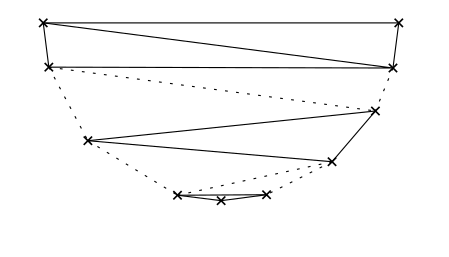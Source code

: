 <?xml version="1.0"?>
<!DOCTYPE ipe SYSTEM "ipe.dtd">
<ipe version="70005" creator="Ipe 7.1.1">
<info created="D:20130424163137" modified="D:20130611101646"/>
<ipestyle name="basic">
<symbol name="arrow/arc(spx)">
<path stroke="sym-stroke" fill="sym-stroke" pen="sym-pen">
0 0 m
-1 0.333 l
-1 -0.333 l
h
</path>
</symbol>
<symbol name="arrow/farc(spx)">
<path stroke="sym-stroke" fill="white" pen="sym-pen">
0 0 m
-1 0.333 l
-1 -0.333 l
h
</path>
</symbol>
<symbol name="mark/circle(sx)" transformations="translations">
<path fill="sym-stroke">
0.6 0 0 0.6 0 0 e
0.4 0 0 0.4 0 0 e
</path>
</symbol>
<symbol name="mark/disk(sx)" transformations="translations">
<path fill="sym-stroke">
0.6 0 0 0.6 0 0 e
</path>
</symbol>
<symbol name="mark/fdisk(sfx)" transformations="translations">
<group>
<path fill="sym-fill">
0.5 0 0 0.5 0 0 e
</path>
<path fill="sym-stroke" fillrule="eofill">
0.6 0 0 0.6 0 0 e
0.4 0 0 0.4 0 0 e
</path>
</group>
</symbol>
<symbol name="mark/box(sx)" transformations="translations">
<path fill="sym-stroke" fillrule="eofill">
-0.6 -0.6 m
0.6 -0.6 l
0.6 0.6 l
-0.6 0.6 l
h
-0.4 -0.4 m
0.4 -0.4 l
0.4 0.4 l
-0.4 0.4 l
h
</path>
</symbol>
<symbol name="mark/square(sx)" transformations="translations">
<path fill="sym-stroke">
-0.6 -0.6 m
0.6 -0.6 l
0.6 0.6 l
-0.6 0.6 l
h
</path>
</symbol>
<symbol name="mark/fsquare(sfx)" transformations="translations">
<group>
<path fill="sym-fill">
-0.5 -0.5 m
0.5 -0.5 l
0.5 0.5 l
-0.5 0.5 l
h
</path>
<path fill="sym-stroke" fillrule="eofill">
-0.6 -0.6 m
0.6 -0.6 l
0.6 0.6 l
-0.6 0.6 l
h
-0.4 -0.4 m
0.4 -0.4 l
0.4 0.4 l
-0.4 0.4 l
h
</path>
</group>
</symbol>
<symbol name="mark/cross(sx)" transformations="translations">
<group>
<path fill="sym-stroke">
-0.43 -0.57 m
0.57 0.43 l
0.43 0.57 l
-0.57 -0.43 l
h
</path>
<path fill="sym-stroke">
-0.43 0.57 m
0.57 -0.43 l
0.43 -0.57 l
-0.57 0.43 l
h
</path>
</group>
</symbol>
<symbol name="arrow/fnormal(spx)">
<path stroke="sym-stroke" fill="white" pen="sym-pen">
0 0 m
-1 0.333 l
-1 -0.333 l
h
</path>
</symbol>
<symbol name="arrow/pointed(spx)">
<path stroke="sym-stroke" fill="sym-stroke" pen="sym-pen">
0 0 m
-1 0.333 l
-0.8 0 l
-1 -0.333 l
h
</path>
</symbol>
<symbol name="arrow/fpointed(spx)">
<path stroke="sym-stroke" fill="white" pen="sym-pen">
0 0 m
-1 0.333 l
-0.8 0 l
-1 -0.333 l
h
</path>
</symbol>
<symbol name="arrow/linear(spx)">
<path stroke="sym-stroke" pen="sym-pen">
-1 0.333 m
0 0 l
-1 -0.333 l
</path>
</symbol>
<symbol name="arrow/fdouble(spx)">
<path stroke="sym-stroke" fill="white" pen="sym-pen">
0 0 m
-1 0.333 l
-1 -0.333 l
h
-1 0 m
-2 0.333 l
-2 -0.333 l
h
</path>
</symbol>
<symbol name="arrow/double(spx)">
<path stroke="sym-stroke" fill="sym-stroke" pen="sym-pen">
0 0 m
-1 0.333 l
-1 -0.333 l
h
-1 0 m
-2 0.333 l
-2 -0.333 l
h
</path>
</symbol>
<pen name="heavier" value="0.8"/>
<pen name="fat" value="1.2"/>
<pen name="ultrafat" value="2"/>
<symbolsize name="large" value="5"/>
<symbolsize name="small" value="2"/>
<symbolsize name="tiny" value="1.1"/>
<arrowsize name="large" value="10"/>
<arrowsize name="small" value="5"/>
<arrowsize name="tiny" value="3"/>
<color name="red" value="1 0 0"/>
<color name="green" value="0 1 0"/>
<color name="blue" value="0 0 1"/>
<color name="yellow" value="1 1 0"/>
<color name="orange" value="1 0.647 0"/>
<color name="gold" value="1 0.843 0"/>
<color name="purple" value="0.627 0.125 0.941"/>
<color name="gray" value="0.745"/>
<color name="brown" value="0.647 0.165 0.165"/>
<color name="navy" value="0 0 0.502"/>
<color name="pink" value="1 0.753 0.796"/>
<color name="seagreen" value="0.18 0.545 0.341"/>
<color name="turquoise" value="0.251 0.878 0.816"/>
<color name="violet" value="0.933 0.51 0.933"/>
<color name="darkblue" value="0 0 0.545"/>
<color name="darkcyan" value="0 0.545 0.545"/>
<color name="darkgray" value="0.663"/>
<color name="darkgreen" value="0 0.392 0"/>
<color name="darkmagenta" value="0.545 0 0.545"/>
<color name="darkorange" value="1 0.549 0"/>
<color name="darkred" value="0.545 0 0"/>
<color name="lightblue" value="0.678 0.847 0.902"/>
<color name="lightcyan" value="0.878 1 1"/>
<color name="lightgray" value="0.827"/>
<color name="lightgreen" value="0.565 0.933 0.565"/>
<color name="lightyellow" value="1 1 0.878"/>
<dashstyle name="dashed" value="[4] 0"/>
<dashstyle name="dotted" value="[1 3] 0"/>
<dashstyle name="dash dotted" value="[4 2 1 2] 0"/>
<dashstyle name="dash dot dotted" value="[4 2 1 2 1 2] 0"/>
<textsize name="large" value="\large"/>
<textsize name="small" value="\small"/>
<textsize name="tiny" value="\tiny"/>
<textsize name="Large" value="\Large"/>
<textsize name="LARGE" value="\LARGE"/>
<textsize name="huge" value="\huge"/>
<textsize name="Huge" value="\Huge"/>
<textsize name="footnote" value="\footnotesize"/>
<textstyle name="center" begin="\begin{center}" end="\end{center}"/>
<textstyle name="itemize" begin="\begin{itemize}" end="\end{itemize}"/>
<textstyle name="item" begin="\begin{itemize}\item{}" end="\end{itemize}"/>
<gridsize name="4 pts" value="4"/>
<gridsize name="8 pts (~3 mm)" value="8"/>
<gridsize name="16 pts (~6 mm)" value="16"/>
<gridsize name="32 pts (~12 mm)" value="32"/>
<gridsize name="10 pts (~3.5 mm)" value="10"/>
<gridsize name="20 pts (~7 mm)" value="20"/>
<gridsize name="14 pts (~5 mm)" value="14"/>
<gridsize name="28 pts (~10 mm)" value="28"/>
<gridsize name="56 pts (~20 mm)" value="56"/>
<anglesize name="90 deg" value="90"/>
<anglesize name="60 deg" value="60"/>
<anglesize name="45 deg" value="45"/>
<anglesize name="30 deg" value="30"/>
<anglesize name="22.5 deg" value="22.5"/>
<tiling name="falling" angle="-60" step="4" width="1"/>
<tiling name="rising" angle="30" step="4" width="1"/>
</ipestyle>
<page>
<layer name="vertices"/>
<layer name="boundaryEdges"/>
<layer name="verticesName"/>
<layer name="delta"/>
<layer name="internalEdges"/>
<layer name="regionName"/>
<layer name="darkgrey"/>
<layer name="lightgrey"/>
<layer name="facet-index"/>
<view layers="vertices boundaryEdges internalEdges" active="internalEdges"/>
<view layers="vertices boundaryEdges verticesName internalEdges" active="verticesName"/>
<path layer="lightgrey" fill="lightgray">
192 768 m
194.015 752.065 l
208.072 725.587 l
240.332 705.948 l
272.392 706.135 l
295.966 718.013 l
311.584 736.275 l
317.904 751.754 l
320 768 l
h
</path>
<path layer="darkgrey" fill="darkgray">
208.072 725.587 m
311.584 736.275 l
295.966 718.013 l
272.392 706.135 l
240.332 705.948 l
h
</path>
<path fill="lightgray">
192 768 m
194.015 752.065 l
208.072 725.587 l
311.584 736.275 l
317.904 751.754 l
320 768 l
h
</path>
<use layer="vertices" name="mark/cross(sx)" pos="192 768" size="normal" stroke="black"/>
<use name="mark/cross(sx)" pos="320 768" size="normal" stroke="black"/>
<use name="mark/cross(sx)" pos="240.332 705.948" size="normal" stroke="black"/>
<use name="mark/cross(sx)" pos="272.392 706.135" size="normal" stroke="black"/>
<use name="mark/cross(sx)" pos="194.015 752.065" size="normal" stroke="black"/>
<use name="mark/cross(sx)" pos="317.904 751.754" size="normal" stroke="black"/>
<use name="mark/cross(sx)" pos="208.072 725.587" size="normal" stroke="black"/>
<path stroke="black">
192 768 m
320 768 l
</path>
<path layer="boundaryEdges" stroke="black">
192 768 m
194.015 752.065 l
194.015 752.065 l
</path>
<path stroke="black" dash="dotted">
194.015 752.065 m
208.072 725.587 l
</path>
<path stroke="black" dash="dotted">
208.072 725.587 m
240.332 705.948 l
</path>
<path stroke="black">
317.904 751.754 m
320 768 l
</path>
<text layer="verticesName" matrix="1 0 0 1 4.02353 -0.502941" transformations="translations" pos="176 768" stroke="black" type="label" width="7.876" height="6.808" depth="0" valign="baseline">$O$</text>
<text matrix="1 0 0 1 1.43338 -16.9807" transformations="translations" pos="176 768" stroke="black" type="label" width="12.751" height="6.812" depth="1.49" valign="baseline">$H_1$</text>
<text matrix="1 0 0 1 16.5231 -48.8086" transformations="translations" pos="176 768" stroke="black" type="label" width="23.381" height="6.812" depth="2.32" valign="baseline">$H_{k-1}$</text>
<text matrix="1 0 0 1 47.2974 -70.7031" transformations="translations" pos="176 768" stroke="black" type="label" width="23.902" height="6.812" depth="2.32" valign="baseline">$H_{n-2}$</text>
<text matrix="1 0 0 1 91.7928 -71.2061" transformations="translations" pos="176 768" stroke="black" type="label" width="23.902" height="6.812" depth="2.32" valign="baseline">$H_{n-3}$</text>
<text matrix="1 0 0 1 137.407 -40.0461" transformations="translations" pos="176 768" stroke="black" type="label" width="23.381" height="6.812" depth="2.32" valign="baseline">$H_{k-2}$</text>
<text matrix="1 0 0 1 145.061 -17.5616" transformations="translations" pos="176 768" stroke="black" type="label" width="12.751" height="6.812" depth="1.49" valign="baseline">$H_{0}$</text>
<text matrix="1 0 0 1 147.4 0.424985" transformations="translations" pos="176 768" stroke="black" type="label" width="12.224" height="6.812" depth="1.49" valign="baseline">$Z_n$</text>
<path layer="delta" stroke="black">
176 752 m
336 752 l
</path>
<path stroke="black">
192 768 m
317.904 751.754 l
</path>
<text layer="verticesName" matrix="1 0 0 1 120.909 -57.5484" transformations="translations" pos="176 768" stroke="black" type="label" width="13.183" height="6.812" depth="1.49" valign="baseline">$H_{k}$</text>
<use layer="boundaryEdges" name="mark/cross(sx)" pos="311.584 736.275" size="normal" stroke="black"/>
<use name="mark/cross(sx)" pos="295.966 718.013" size="normal" stroke="black"/>
<path stroke="black" dash="dotted">
317.904 751.754 m
311.584 736.275 l
</path>
<path stroke="black" dash="dotted">
295.966 718.013 m
272.392 706.135 l
</path>
<path stroke="black">
311.584 736.275 m
295.966 718.013 l
</path>
<path layer="internalEdges" stroke="black">
192 768 m
317.904 751.754 l
194.015 752.065 l
</path>
<path stroke="black" dash="dotted">
194.015 752.065 m
311.584 736.275 l
</path>
<path stroke="black">
208.072 725.587 m
295.966 718.013 l
</path>
<text layer="regionName" matrix="1 0 0 1 -1.00588 -3.52059" transformations="translations" pos="263.726 726.732" stroke="black" type="label" width="12.91" height="7.744" depth="2.65" valign="baseline" size="small">$\Omega^-_k$</text>
<text matrix="1 0 0 1 -1.00597 9.55564" transformations="translations" pos="263.726 726.732" stroke="black" type="label" width="12.744" height="7.744" depth="2.65" valign="baseline" size="small">$\Omega^+_k$</text>
<text layer="lightgrey" matrix="1 0 0 1 -11.0646 8.29781" transformations="translations" pos="263.726 726.732" stroke="black" type="label" width="6.656" height="6.127" depth="0" valign="baseline" size="small">$\Omega$</text>
<text layer="facet-index" matrix="1 0 0 1 4.57677 2.28838" transformations="translations" pos="295.048 759.966" stroke="black" type="label" width="3.39" height="3.21" depth="0" valign="baseline" size="tiny">$0$</text>
<text matrix="1 0 0 1 -89.5742 -2.28795" transformations="translations" pos="295.048 759.966" stroke="black" type="label" width="3.39" height="3.21" depth="0" valign="baseline" size="tiny">$1$</text>
<text matrix="1 0 0 1 -88.2668 -27.4605" transformations="translations" pos="295.048 759.966" stroke="black" type="label" width="3.857" height="3.459" depth="0" valign="baseline" size="tiny">$k$</text>
<text matrix="1 0 0 1 -6.86623 -31.3833" transformations="translations" pos="295.048 759.966" stroke="black" type="label" width="15.626" height="3.459" depth="0.83" valign="baseline" size="tiny">$k+1$</text>
<path layer="internalEdges" stroke="black">
208.072 725.587 m
311.584 736.275 l
</path>
<use layer="vertices" name="mark/cross(sx)" pos="256.04 704" size="normal" stroke="black"/>
<path layer="boundaryEdges" stroke="black">
240.332 705.948 m
256.04 704 l
272.392 706.135 l
</path>
<path layer="internalEdges" stroke="black">
240.332 705.948 m
272.392 706.135 l
</path>
<path stroke="black" dash="dotted">
240.332 705.948 m
295.966 718.013 l
</path>
<text layer="verticesName" matrix="1 0 0 1 69.9297 -80.7622" transformations="translations" pos="176 768" stroke="black" type="label" width="23.902" height="6.812" depth="2.32" valign="baseline">$H_{n-1}$</text>
</page>
</ipe>

